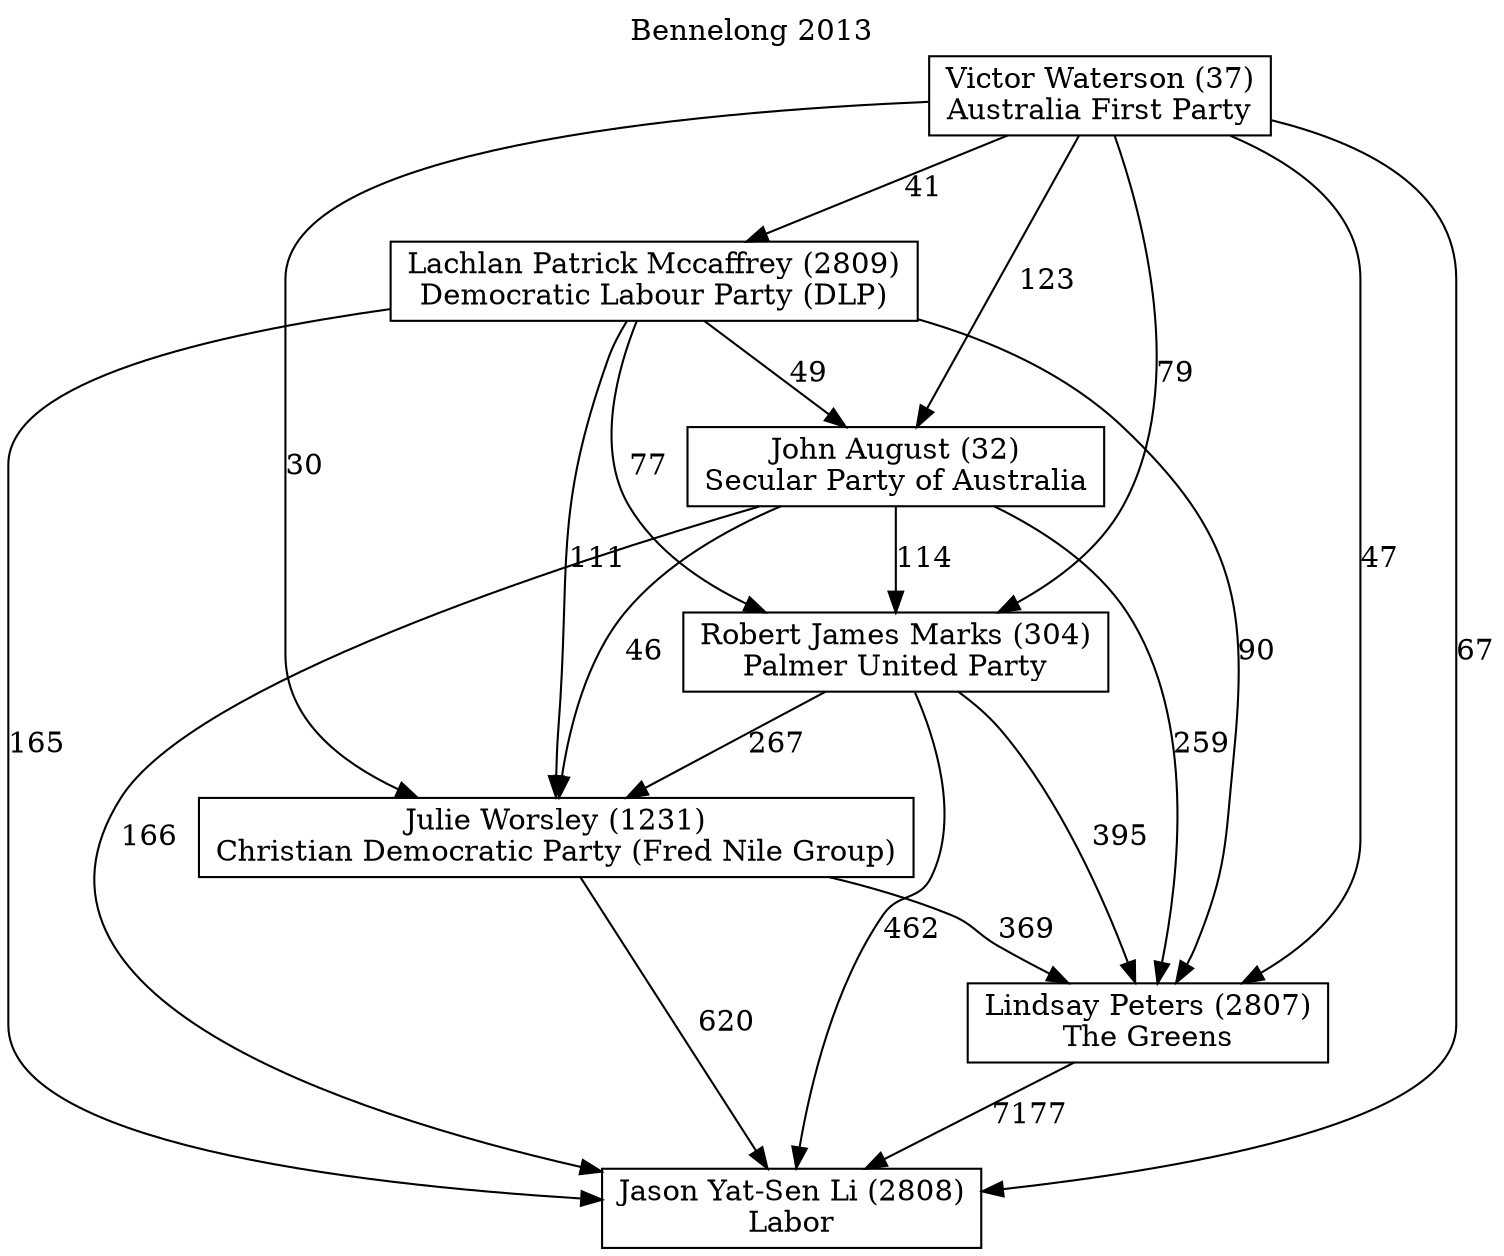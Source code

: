 // House preference flow
digraph "Jason Yat-Sen Li (2808)_Bennelong_2013" {
	graph [label="Bennelong 2013" labelloc=t mclimit=10]
	node [shape=box]
	"Jason Yat-Sen Li (2808)" [label="Jason Yat-Sen Li (2808)
Labor"]
	"John August (32)" [label="John August (32)
Secular Party of Australia"]
	"Julie Worsley (1231)" [label="Julie Worsley (1231)
Christian Democratic Party (Fred Nile Group)"]
	"Lachlan Patrick Mccaffrey (2809)" [label="Lachlan Patrick Mccaffrey (2809)
Democratic Labour Party (DLP)"]
	"Lindsay Peters (2807)" [label="Lindsay Peters (2807)
The Greens"]
	"Robert James Marks (304)" [label="Robert James Marks (304)
Palmer United Party"]
	"Victor Waterson (37)" [label="Victor Waterson (37)
Australia First Party"]
	"John August (32)" -> "Jason Yat-Sen Li (2808)" [label=166]
	"John August (32)" -> "Julie Worsley (1231)" [label=46]
	"John August (32)" -> "Lindsay Peters (2807)" [label=259]
	"John August (32)" -> "Robert James Marks (304)" [label=114]
	"Julie Worsley (1231)" -> "Jason Yat-Sen Li (2808)" [label=620]
	"Julie Worsley (1231)" -> "Lindsay Peters (2807)" [label=369]
	"Lachlan Patrick Mccaffrey (2809)" -> "Jason Yat-Sen Li (2808)" [label=165]
	"Lachlan Patrick Mccaffrey (2809)" -> "John August (32)" [label=49]
	"Lachlan Patrick Mccaffrey (2809)" -> "Julie Worsley (1231)" [label=111]
	"Lachlan Patrick Mccaffrey (2809)" -> "Lindsay Peters (2807)" [label=90]
	"Lachlan Patrick Mccaffrey (2809)" -> "Robert James Marks (304)" [label=77]
	"Lindsay Peters (2807)" -> "Jason Yat-Sen Li (2808)" [label=7177]
	"Robert James Marks (304)" -> "Jason Yat-Sen Li (2808)" [label=462]
	"Robert James Marks (304)" -> "Julie Worsley (1231)" [label=267]
	"Robert James Marks (304)" -> "Lindsay Peters (2807)" [label=395]
	"Victor Waterson (37)" -> "Jason Yat-Sen Li (2808)" [label=67]
	"Victor Waterson (37)" -> "John August (32)" [label=123]
	"Victor Waterson (37)" -> "Julie Worsley (1231)" [label=30]
	"Victor Waterson (37)" -> "Lachlan Patrick Mccaffrey (2809)" [label=41]
	"Victor Waterson (37)" -> "Lindsay Peters (2807)" [label=47]
	"Victor Waterson (37)" -> "Robert James Marks (304)" [label=79]
}
